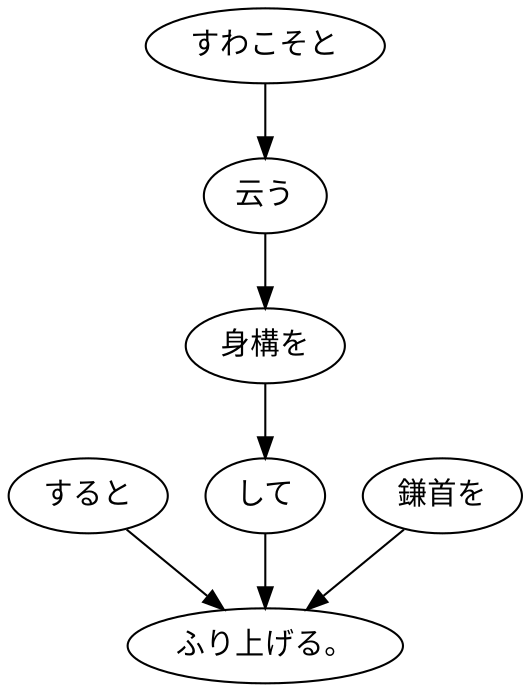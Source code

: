 digraph graph3969 {
	node0 [label="すると"];
	node1 [label="すわこそと"];
	node2 [label="云う"];
	node3 [label="身構を"];
	node4 [label="して"];
	node5 [label="鎌首を"];
	node6 [label="ふり上げる。"];
	node0 -> node6;
	node1 -> node2;
	node2 -> node3;
	node3 -> node4;
	node4 -> node6;
	node5 -> node6;
}
